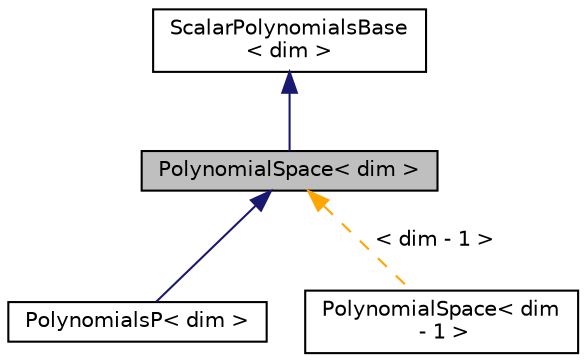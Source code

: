 digraph "PolynomialSpace&lt; dim &gt;"
{
 // LATEX_PDF_SIZE
  edge [fontname="Helvetica",fontsize="10",labelfontname="Helvetica",labelfontsize="10"];
  node [fontname="Helvetica",fontsize="10",shape=record];
  Node1 [label="PolynomialSpace\< dim \>",height=0.2,width=0.4,color="black", fillcolor="grey75", style="filled", fontcolor="black",tooltip=" "];
  Node2 -> Node1 [dir="back",color="midnightblue",fontsize="10",style="solid",fontname="Helvetica"];
  Node2 [label="ScalarPolynomialsBase\l\< dim \>",height=0.2,width=0.4,color="black", fillcolor="white", style="filled",URL="$classScalarPolynomialsBase_3_01dim_01_4.html",tooltip=" "];
  Node1 -> Node3 [dir="back",color="midnightblue",fontsize="10",style="solid",fontname="Helvetica"];
  Node3 [label="PolynomialsP\< dim \>",height=0.2,width=0.4,color="black", fillcolor="white", style="filled",URL="$classPolynomialsP.html",tooltip=" "];
  Node1 -> Node4 [dir="back",color="orange",fontsize="10",style="dashed",label=" \< dim - 1 \>" ,fontname="Helvetica"];
  Node4 [label="PolynomialSpace\< dim\l - 1 \>",height=0.2,width=0.4,color="black", fillcolor="white", style="filled",URL="$classPolynomialSpace.html",tooltip=" "];
}
